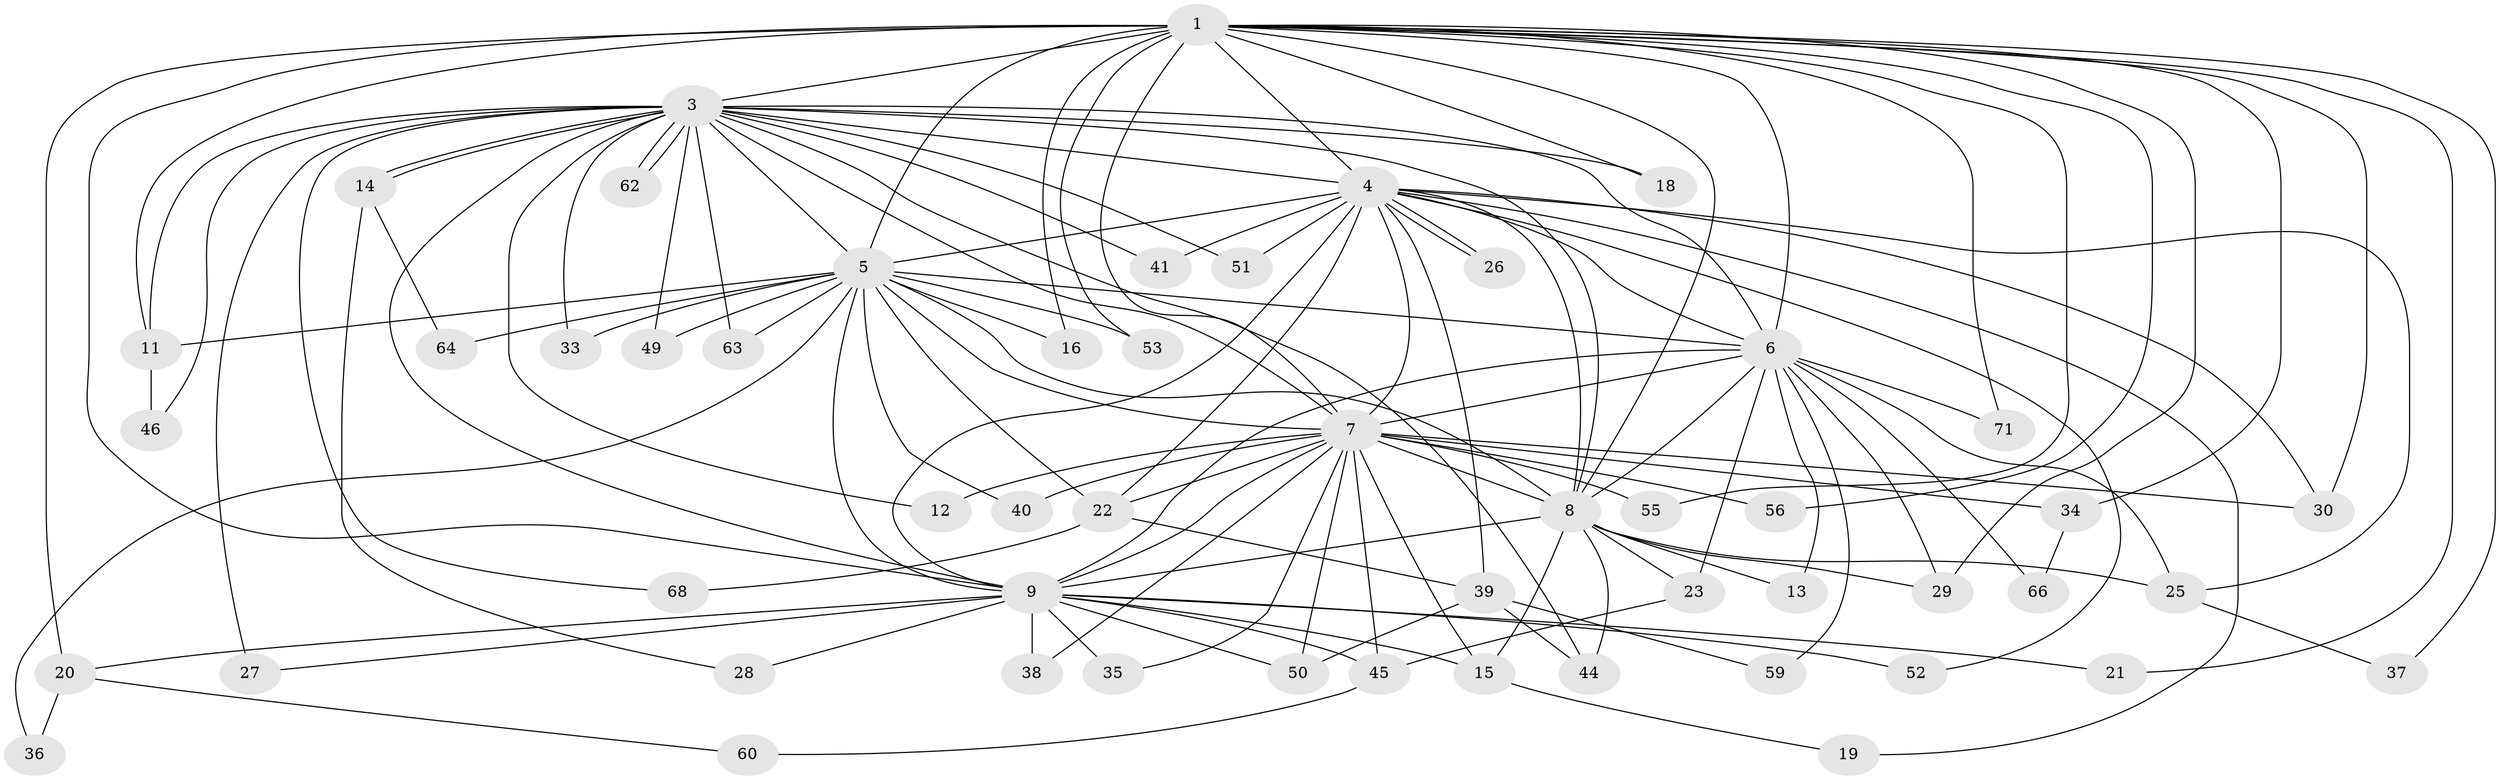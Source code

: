 // Generated by graph-tools (version 1.1) at 2025/51/02/27/25 19:51:45]
// undirected, 53 vertices, 127 edges
graph export_dot {
graph [start="1"]
  node [color=gray90,style=filled];
  1 [super="+2"];
  3 [super="+31"];
  4 [super="+48"];
  5 [super="+70"];
  6 [super="+58"];
  7 [super="+17"];
  8;
  9 [super="+10"];
  11;
  12 [super="+57"];
  13;
  14;
  15 [super="+42"];
  16;
  18;
  19;
  20 [super="+24"];
  21;
  22 [super="+32"];
  23 [super="+61"];
  25 [super="+43"];
  26;
  27;
  28;
  29 [super="+54"];
  30 [super="+65"];
  33;
  34;
  35 [super="+67"];
  36;
  37;
  38;
  39;
  40;
  41;
  44 [super="+47"];
  45;
  46;
  49;
  50 [super="+69"];
  51;
  52;
  53;
  55;
  56;
  59;
  60;
  62;
  63;
  64;
  66;
  68;
  71;
  1 -- 3 [weight=2];
  1 -- 4 [weight=2];
  1 -- 5 [weight=2];
  1 -- 6 [weight=2];
  1 -- 7 [weight=2];
  1 -- 8 [weight=2];
  1 -- 9 [weight=4];
  1 -- 21;
  1 -- 55;
  1 -- 71;
  1 -- 11;
  1 -- 16;
  1 -- 18;
  1 -- 20 [weight=2];
  1 -- 29;
  1 -- 34;
  1 -- 37;
  1 -- 53;
  1 -- 56;
  1 -- 30;
  3 -- 4;
  3 -- 5;
  3 -- 6;
  3 -- 7 [weight=2];
  3 -- 8;
  3 -- 9 [weight=2];
  3 -- 11 [weight=2];
  3 -- 12;
  3 -- 14;
  3 -- 14;
  3 -- 18;
  3 -- 27;
  3 -- 33;
  3 -- 41;
  3 -- 46;
  3 -- 49;
  3 -- 51;
  3 -- 62;
  3 -- 62;
  3 -- 63;
  3 -- 68;
  3 -- 44;
  4 -- 5 [weight=2];
  4 -- 6;
  4 -- 7;
  4 -- 8;
  4 -- 9 [weight=2];
  4 -- 19;
  4 -- 22;
  4 -- 25;
  4 -- 26;
  4 -- 26;
  4 -- 30;
  4 -- 39;
  4 -- 41;
  4 -- 52;
  4 -- 51;
  5 -- 6;
  5 -- 7;
  5 -- 8;
  5 -- 9 [weight=2];
  5 -- 16;
  5 -- 22;
  5 -- 33;
  5 -- 36;
  5 -- 40;
  5 -- 49;
  5 -- 53;
  5 -- 63;
  5 -- 64;
  5 -- 11;
  6 -- 7 [weight=2];
  6 -- 8;
  6 -- 9 [weight=2];
  6 -- 13;
  6 -- 23;
  6 -- 25;
  6 -- 29;
  6 -- 59;
  6 -- 66;
  6 -- 71;
  7 -- 8;
  7 -- 9 [weight=2];
  7 -- 12 [weight=2];
  7 -- 30;
  7 -- 34;
  7 -- 38;
  7 -- 40;
  7 -- 45;
  7 -- 55;
  7 -- 56;
  7 -- 35;
  7 -- 22;
  7 -- 15;
  7 -- 50;
  8 -- 9 [weight=2];
  8 -- 13;
  8 -- 15;
  8 -- 23;
  8 -- 44;
  8 -- 29;
  8 -- 25;
  9 -- 21;
  9 -- 28;
  9 -- 38;
  9 -- 50;
  9 -- 35 [weight=2];
  9 -- 45;
  9 -- 15;
  9 -- 20;
  9 -- 52;
  9 -- 27;
  11 -- 46;
  14 -- 28;
  14 -- 64;
  15 -- 19;
  20 -- 36;
  20 -- 60;
  22 -- 68;
  22 -- 39;
  23 -- 45;
  25 -- 37;
  34 -- 66;
  39 -- 44;
  39 -- 50;
  39 -- 59;
  45 -- 60;
}
